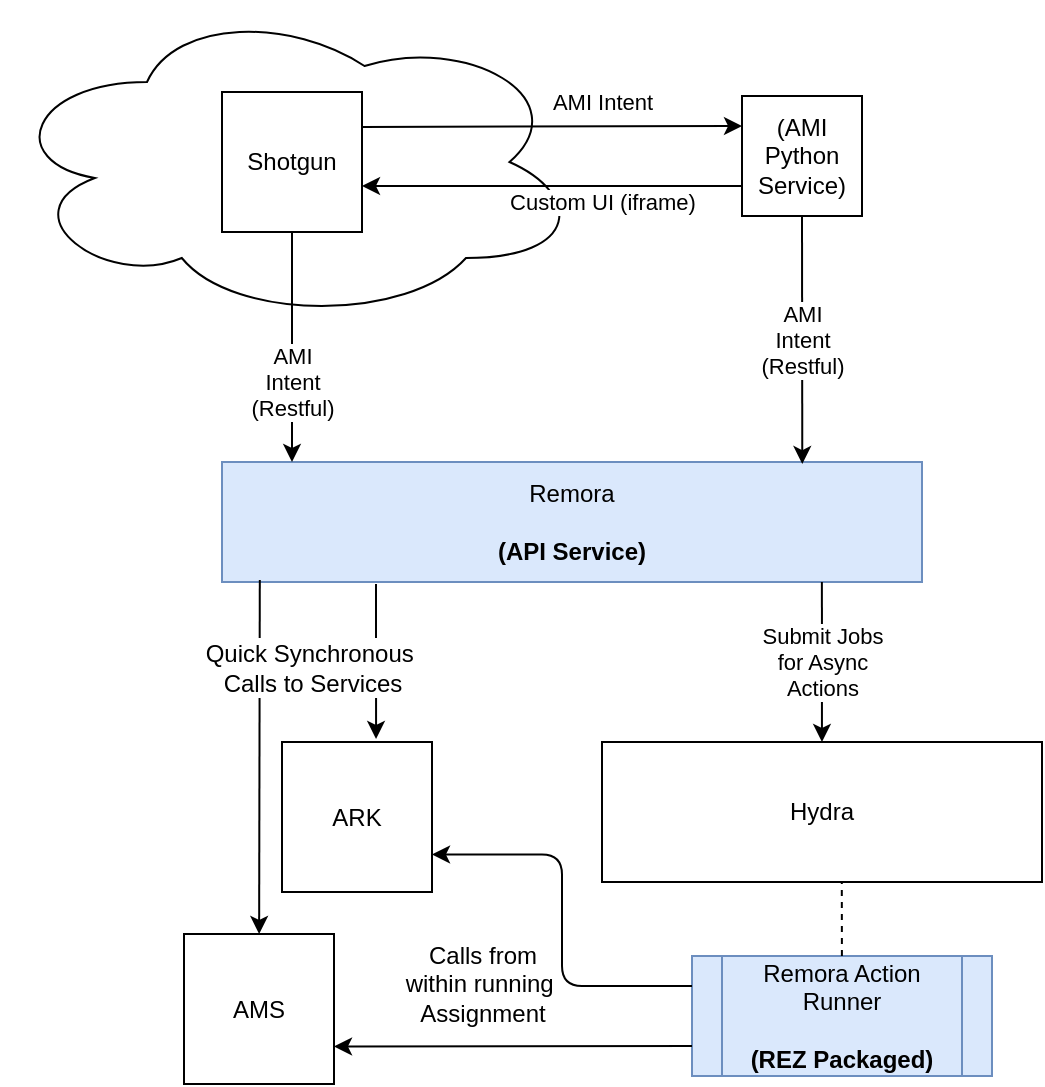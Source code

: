 <mxfile version="12.5.1" type="github"><diagram id="RzKAPVXlIx2XQFodpG9q" name="Page-1"><mxGraphModel dx="2062" dy="1131" grid="1" gridSize="10" guides="1" tooltips="1" connect="1" arrows="1" fold="1" page="1" pageScale="1" pageWidth="827" pageHeight="1169" math="0" shadow="0"><root><mxCell id="0"/><mxCell id="1" parent="0"/><mxCell id="eybXX2uf3ShloVeHIb00-2" value="" style="ellipse;shape=cloud;whiteSpace=wrap;html=1;" vertex="1" parent="1"><mxGeometry x="40" y="50" width="290" height="160" as="geometry"/></mxCell><mxCell id="eybXX2uf3ShloVeHIb00-3" value="Shotgun" style="whiteSpace=wrap;html=1;aspect=fixed;" vertex="1" parent="1"><mxGeometry x="150" y="95" width="70" height="70" as="geometry"/></mxCell><mxCell id="eybXX2uf3ShloVeHIb00-4" value="(AMI Python Service)" style="whiteSpace=wrap;html=1;aspect=fixed;" vertex="1" parent="1"><mxGeometry x="410" y="97" width="60" height="60" as="geometry"/></mxCell><mxCell id="eybXX2uf3ShloVeHIb00-6" value="Remora&lt;br&gt;&lt;br&gt;&lt;b&gt;(API Service)&lt;/b&gt;" style="rounded=0;whiteSpace=wrap;html=1;fillColor=#dae8fc;strokeColor=#6c8ebf;" vertex="1" parent="1"><mxGeometry x="150" y="280" width="350" height="60" as="geometry"/></mxCell><mxCell id="eybXX2uf3ShloVeHIb00-7" value="AMI&lt;br&gt;Intent&lt;br&gt;(Restful)" style="endArrow=classic;html=1;exitX=0.5;exitY=1;exitDx=0;exitDy=0;entryX=0.1;entryY=0;entryDx=0;entryDy=0;entryPerimeter=0;" edge="1" parent="1" source="eybXX2uf3ShloVeHIb00-3" target="eybXX2uf3ShloVeHIb00-6"><mxGeometry x="0.304" width="50" height="50" relative="1" as="geometry"><mxPoint x="40" y="410" as="sourcePoint"/><mxPoint x="90" y="360" as="targetPoint"/><mxPoint as="offset"/></mxGeometry></mxCell><mxCell id="eybXX2uf3ShloVeHIb00-8" value="AMI&lt;br&gt;Intent&lt;br&gt;(Restful)" style="endArrow=classic;html=1;exitX=0.5;exitY=1;exitDx=0;exitDy=0;entryX=0.829;entryY=0.017;entryDx=0;entryDy=0;entryPerimeter=0;" edge="1" parent="1" source="eybXX2uf3ShloVeHIb00-4" target="eybXX2uf3ShloVeHIb00-6"><mxGeometry width="50" height="50" relative="1" as="geometry"><mxPoint x="40" y="410" as="sourcePoint"/><mxPoint x="90" y="360" as="targetPoint"/></mxGeometry></mxCell><mxCell id="eybXX2uf3ShloVeHIb00-9" value="AMI Intent" style="endArrow=classic;html=1;exitX=1;exitY=0.25;exitDx=0;exitDy=0;entryX=0;entryY=0.25;entryDx=0;entryDy=0;" edge="1" parent="1" source="eybXX2uf3ShloVeHIb00-3" target="eybXX2uf3ShloVeHIb00-4"><mxGeometry x="0.264" y="12" width="50" height="50" relative="1" as="geometry"><mxPoint x="310" y="140" as="sourcePoint"/><mxPoint x="360" y="90" as="targetPoint"/><mxPoint as="offset"/></mxGeometry></mxCell><mxCell id="eybXX2uf3ShloVeHIb00-10" value="Custom UI (iframe)" style="endArrow=classic;html=1;exitX=0;exitY=0.75;exitDx=0;exitDy=0;" edge="1" parent="1" source="eybXX2uf3ShloVeHIb00-4"><mxGeometry x="-0.263" y="8" width="50" height="50" relative="1" as="geometry"><mxPoint x="40" y="410" as="sourcePoint"/><mxPoint x="220" y="142" as="targetPoint"/><mxPoint as="offset"/></mxGeometry></mxCell><mxCell id="eybXX2uf3ShloVeHIb00-11" value="Hydra" style="rounded=0;whiteSpace=wrap;html=1;" vertex="1" parent="1"><mxGeometry x="340" y="420" width="220" height="70" as="geometry"/></mxCell><mxCell id="eybXX2uf3ShloVeHIb00-12" value="Submit Jobs&lt;br&gt;for Async&lt;br&gt;Actions" style="endArrow=classic;html=1;exitX=0.857;exitY=1;exitDx=0;exitDy=0;exitPerimeter=0;" edge="1" parent="1" source="eybXX2uf3ShloVeHIb00-6" target="eybXX2uf3ShloVeHIb00-11"><mxGeometry width="50" height="50" relative="1" as="geometry"><mxPoint x="40" y="550" as="sourcePoint"/><mxPoint x="90" y="500" as="targetPoint"/></mxGeometry></mxCell><mxCell id="eybXX2uf3ShloVeHIb00-14" value="Remora Action Runner&lt;br&gt;&lt;br&gt;&lt;b&gt;(REZ Packaged)&lt;/b&gt;" style="shape=process;whiteSpace=wrap;html=1;backgroundOutline=1;fillColor=#dae8fc;strokeColor=#6c8ebf;" vertex="1" parent="1"><mxGeometry x="385" y="527" width="150" height="60" as="geometry"/></mxCell><mxCell id="eybXX2uf3ShloVeHIb00-17" value="" style="endArrow=none;dashed=1;html=1;entryX=0.545;entryY=1;entryDx=0;entryDy=0;entryPerimeter=0;" edge="1" parent="1" source="eybXX2uf3ShloVeHIb00-14" target="eybXX2uf3ShloVeHIb00-11"><mxGeometry width="50" height="50" relative="1" as="geometry"><mxPoint x="40" y="670" as="sourcePoint"/><mxPoint x="90" y="620" as="targetPoint"/></mxGeometry></mxCell><mxCell id="eybXX2uf3ShloVeHIb00-18" value="ARK" style="whiteSpace=wrap;html=1;aspect=fixed;" vertex="1" parent="1"><mxGeometry x="180" y="420" width="75" height="75" as="geometry"/></mxCell><mxCell id="eybXX2uf3ShloVeHIb00-19" value="AMS" style="whiteSpace=wrap;html=1;aspect=fixed;" vertex="1" parent="1"><mxGeometry x="131" y="516" width="75" height="75" as="geometry"/></mxCell><mxCell id="eybXX2uf3ShloVeHIb00-20" value="" style="endArrow=classic;html=1;entryX=0.627;entryY=-0.02;entryDx=0;entryDy=0;entryPerimeter=0;" edge="1" parent="1" target="eybXX2uf3ShloVeHIb00-18"><mxGeometry width="50" height="50" relative="1" as="geometry"><mxPoint x="227" y="341" as="sourcePoint"/><mxPoint x="90" y="610" as="targetPoint"/></mxGeometry></mxCell><mxCell id="eybXX2uf3ShloVeHIb00-21" value="" style="endArrow=classic;html=1;entryX=1;entryY=0.75;entryDx=0;entryDy=0;exitX=0;exitY=0.25;exitDx=0;exitDy=0;edgeStyle=orthogonalEdgeStyle;" edge="1" parent="1" source="eybXX2uf3ShloVeHIb00-14" target="eybXX2uf3ShloVeHIb00-18"><mxGeometry width="50" height="50" relative="1" as="geometry"><mxPoint x="40" y="660" as="sourcePoint"/><mxPoint x="90" y="610" as="targetPoint"/></mxGeometry></mxCell><mxCell id="eybXX2uf3ShloVeHIb00-22" value="" style="endArrow=classic;html=1;exitX=0.054;exitY=0.983;exitDx=0;exitDy=0;exitPerimeter=0;" edge="1" parent="1" source="eybXX2uf3ShloVeHIb00-6" target="eybXX2uf3ShloVeHIb00-19"><mxGeometry width="50" height="50" relative="1" as="geometry"><mxPoint x="40" y="660" as="sourcePoint"/><mxPoint x="90" y="610" as="targetPoint"/></mxGeometry></mxCell><mxCell id="eybXX2uf3ShloVeHIb00-23" value="" style="endArrow=classic;html=1;exitX=0;exitY=0.75;exitDx=0;exitDy=0;entryX=1;entryY=0.75;entryDx=0;entryDy=0;" edge="1" parent="1" source="eybXX2uf3ShloVeHIb00-14" target="eybXX2uf3ShloVeHIb00-19"><mxGeometry width="50" height="50" relative="1" as="geometry"><mxPoint x="40" y="660" as="sourcePoint"/><mxPoint x="90" y="610" as="targetPoint"/></mxGeometry></mxCell><mxCell id="eybXX2uf3ShloVeHIb00-24" value="Quick Synchronous&amp;nbsp;&lt;br&gt;Calls to Services" style="text;html=1;align=center;verticalAlign=middle;resizable=0;points=[];autosize=1;fillColor=#ffffff;" vertex="1" parent="1"><mxGeometry x="135" y="368" width="120" height="30" as="geometry"/></mxCell><mxCell id="eybXX2uf3ShloVeHIb00-25" value="Calls from&lt;br&gt;within running&amp;nbsp;&lt;br&gt;Assignment" style="text;html=1;align=center;verticalAlign=middle;resizable=0;points=[];autosize=1;" vertex="1" parent="1"><mxGeometry x="230" y="516" width="100" height="50" as="geometry"/></mxCell></root></mxGraphModel></diagram></mxfile>